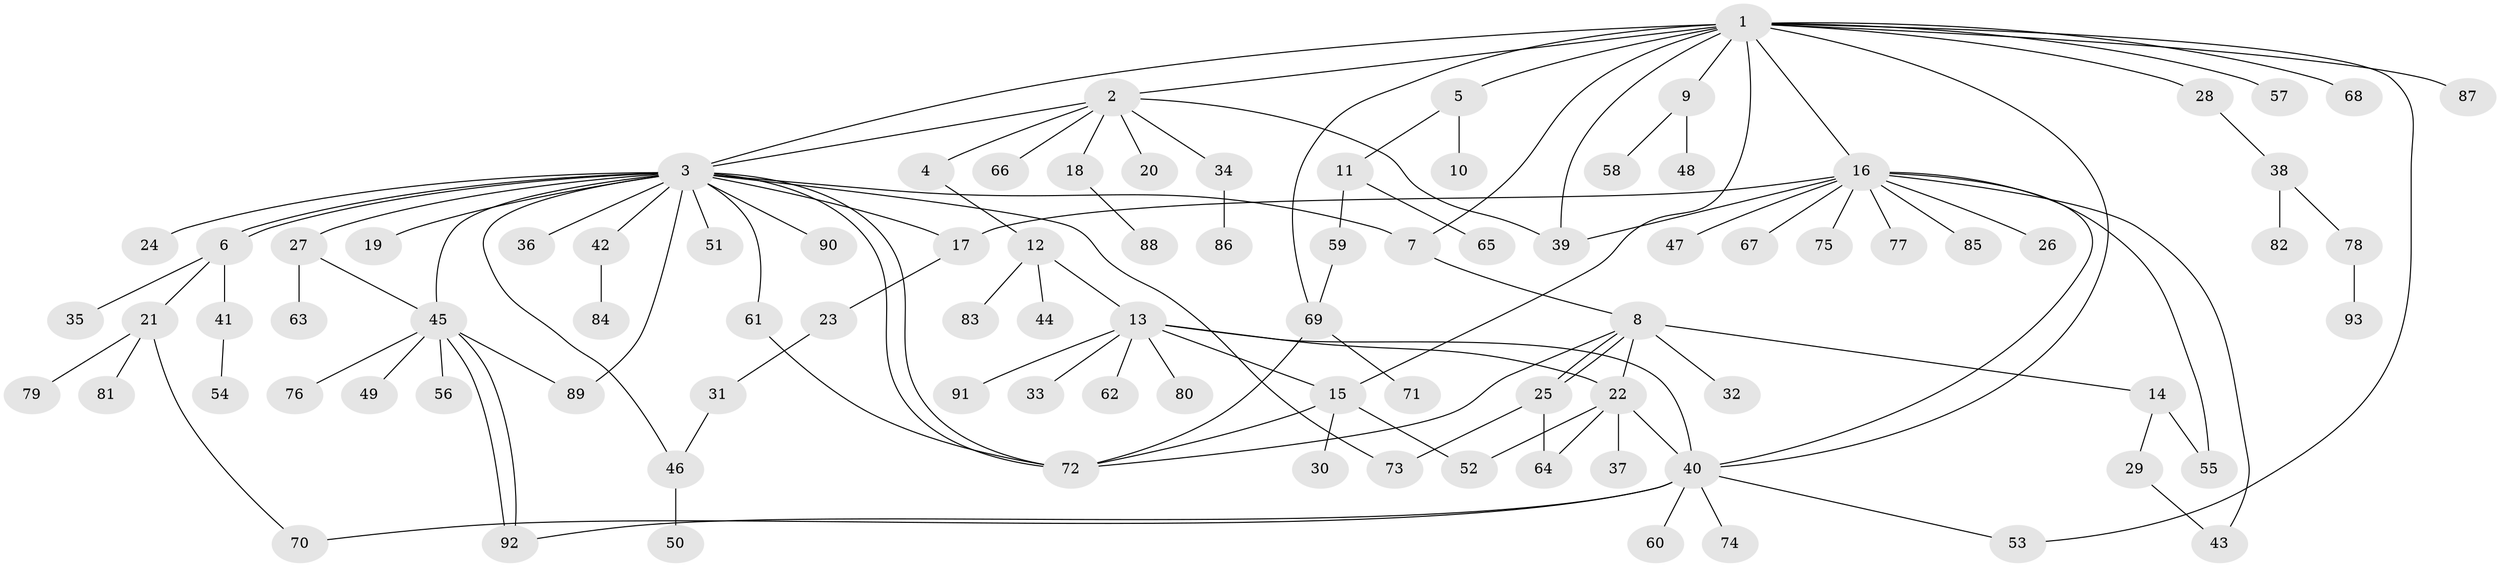 // Generated by graph-tools (version 1.1) at 2025/47/03/09/25 04:47:23]
// undirected, 93 vertices, 122 edges
graph export_dot {
graph [start="1"]
  node [color=gray90,style=filled];
  1;
  2;
  3;
  4;
  5;
  6;
  7;
  8;
  9;
  10;
  11;
  12;
  13;
  14;
  15;
  16;
  17;
  18;
  19;
  20;
  21;
  22;
  23;
  24;
  25;
  26;
  27;
  28;
  29;
  30;
  31;
  32;
  33;
  34;
  35;
  36;
  37;
  38;
  39;
  40;
  41;
  42;
  43;
  44;
  45;
  46;
  47;
  48;
  49;
  50;
  51;
  52;
  53;
  54;
  55;
  56;
  57;
  58;
  59;
  60;
  61;
  62;
  63;
  64;
  65;
  66;
  67;
  68;
  69;
  70;
  71;
  72;
  73;
  74;
  75;
  76;
  77;
  78;
  79;
  80;
  81;
  82;
  83;
  84;
  85;
  86;
  87;
  88;
  89;
  90;
  91;
  92;
  93;
  1 -- 2;
  1 -- 3;
  1 -- 5;
  1 -- 7;
  1 -- 9;
  1 -- 15;
  1 -- 16;
  1 -- 28;
  1 -- 39;
  1 -- 40;
  1 -- 53;
  1 -- 57;
  1 -- 68;
  1 -- 69;
  1 -- 87;
  2 -- 3;
  2 -- 4;
  2 -- 18;
  2 -- 20;
  2 -- 34;
  2 -- 39;
  2 -- 66;
  3 -- 6;
  3 -- 6;
  3 -- 7;
  3 -- 17;
  3 -- 19;
  3 -- 24;
  3 -- 27;
  3 -- 36;
  3 -- 42;
  3 -- 45;
  3 -- 46;
  3 -- 51;
  3 -- 61;
  3 -- 72;
  3 -- 72;
  3 -- 73;
  3 -- 89;
  3 -- 90;
  4 -- 12;
  5 -- 10;
  5 -- 11;
  6 -- 21;
  6 -- 35;
  6 -- 41;
  7 -- 8;
  8 -- 14;
  8 -- 22;
  8 -- 25;
  8 -- 25;
  8 -- 32;
  8 -- 72;
  9 -- 48;
  9 -- 58;
  11 -- 59;
  11 -- 65;
  12 -- 13;
  12 -- 44;
  12 -- 83;
  13 -- 15;
  13 -- 22;
  13 -- 33;
  13 -- 40;
  13 -- 62;
  13 -- 80;
  13 -- 91;
  14 -- 29;
  14 -- 55;
  15 -- 30;
  15 -- 52;
  15 -- 72;
  16 -- 17;
  16 -- 26;
  16 -- 39;
  16 -- 40;
  16 -- 43;
  16 -- 47;
  16 -- 55;
  16 -- 67;
  16 -- 75;
  16 -- 77;
  16 -- 85;
  17 -- 23;
  18 -- 88;
  21 -- 70;
  21 -- 79;
  21 -- 81;
  22 -- 37;
  22 -- 40;
  22 -- 52;
  22 -- 64;
  23 -- 31;
  25 -- 64;
  25 -- 73;
  27 -- 45;
  27 -- 63;
  28 -- 38;
  29 -- 43;
  31 -- 46;
  34 -- 86;
  38 -- 78;
  38 -- 82;
  40 -- 53;
  40 -- 60;
  40 -- 70;
  40 -- 74;
  40 -- 92;
  41 -- 54;
  42 -- 84;
  45 -- 49;
  45 -- 56;
  45 -- 76;
  45 -- 89;
  45 -- 92;
  45 -- 92;
  46 -- 50;
  59 -- 69;
  61 -- 72;
  69 -- 71;
  69 -- 72;
  78 -- 93;
}
